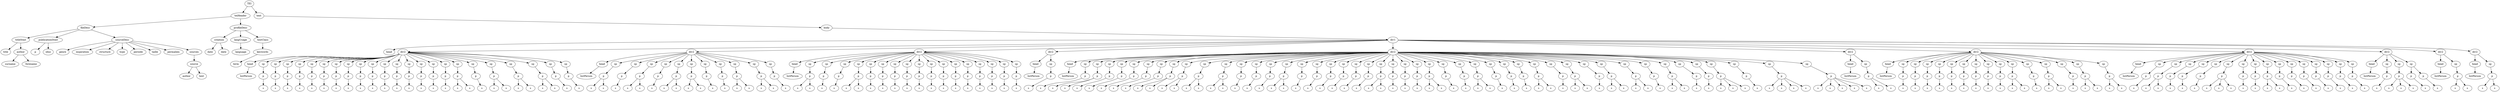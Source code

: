 digraph Tree {
	"t0" [label = "TEI"];
	"t1" [label = "teiHeader"];
	"t2" [label = "fileDesc"];
	"t3" [label = "titleStmt"];
	"t4" [label = "title"];
	"t5" [label = "author"];
	"t6" [label = "surname"];
	"t7" [label = "forename"];
	"t8" [label = "publicationStmt"];
	"t9" [label = "p"];
	"t10" [label = "idno"];
	"t11" [label = "sourceDesc"];
	"t12" [label = "genre"];
	"t13" [label = "inspiration"];
	"t14" [label = "structure"];
	"t15" [label = "type"];
	"t16" [label = "periode"];
	"t17" [label = "taille"];
	"t18" [label = "permalien"];
	"t19" [label = "sources"];
	"t20" [label = "source"];
	"t21" [label = "author"];
	"t22" [label = "text"];
	"t23" [label = "profileDesc"];
	"t24" [label = "creation"];
	"t25" [label = "date"];
	"t26" [label = "date"];
	"t27" [label = "langUsage"];
	"t28" [label = "language"];
	"t29" [label = "textClass"];
	"t30" [label = "keywords"];
	"t31" [label = "term"];
	"t32" [label = "text"];
	"t33" [label = "body"];
	"t34" [label = "div1"];
	"t35" [label = "head"];
	"t36" [label = "div2"];
	"t37" [label = "head"];
	"t38" [label = "listPerson"];
	"t39" [label = "sp"];
	"t40" [label = "p"];
	"t41" [label = "s"];
	"t42" [label = "sp"];
	"t43" [label = "p"];
	"t44" [label = "s"];
	"t45" [label = "sp"];
	"t46" [label = "p"];
	"t47" [label = "s"];
	"t48" [label = "sp"];
	"t49" [label = "p"];
	"t50" [label = "s"];
	"t51" [label = "sp"];
	"t52" [label = "p"];
	"t53" [label = "s"];
	"t54" [label = "sp"];
	"t55" [label = "p"];
	"t56" [label = "s"];
	"t57" [label = "sp"];
	"t58" [label = "p"];
	"t59" [label = "s"];
	"t60" [label = "sp"];
	"t61" [label = "p"];
	"t62" [label = "s"];
	"t63" [label = "sp"];
	"t64" [label = "p"];
	"t65" [label = "s"];
	"t66" [label = "sp"];
	"t67" [label = "p"];
	"t68" [label = "s"];
	"t69" [label = "sp"];
	"t70" [label = "p"];
	"t71" [label = "s"];
	"t72" [label = "sp"];
	"t73" [label = "p"];
	"t74" [label = "s"];
	"t75" [label = "sp"];
	"t76" [label = "p"];
	"t77" [label = "s"];
	"t78" [label = "sp"];
	"t79" [label = "p"];
	"t80" [label = "s"];
	"t81" [label = "sp"];
	"t82" [label = "p"];
	"t83" [label = "s"];
	"t84" [label = "sp"];
	"t85" [label = "p"];
	"t86" [label = "s"];
	"t87" [label = "sp"];
	"t88" [label = "p"];
	"t89" [label = "s"];
	"t90" [label = "s"];
	"t91" [label = "sp"];
	"t92" [label = "p"];
	"t93" [label = "s"];
	"t94" [label = "sp"];
	"t95" [label = "p"];
	"t96" [label = "s"];
	"t97" [label = "s"];
	"t98" [label = "sp"];
	"t99" [label = "p"];
	"t100" [label = "s"];
	"t101" [label = "s"];
	"t102" [label = "sp"];
	"t103" [label = "p"];
	"t104" [label = "s"];
	"t105" [label = "s"];
	"t106" [label = "sp"];
	"t107" [label = "p"];
	"t108" [label = "s"];
	"t109" [label = "sp"];
	"t110" [label = "p"];
	"t111" [label = "s"];
	"t112" [label = "div2"];
	"t113" [label = "head"];
	"t114" [label = "listPerson"];
	"t115" [label = "sp"];
	"t116" [label = "p"];
	"t117" [label = "s"];
	"t118" [label = "s"];
	"t119" [label = "sp"];
	"t120" [label = "p"];
	"t121" [label = "s"];
	"t122" [label = "sp"];
	"t123" [label = "p"];
	"t124" [label = "s"];
	"t125" [label = "s"];
	"t126" [label = "sp"];
	"t127" [label = "p"];
	"t128" [label = "s"];
	"t129" [label = "sp"];
	"t130" [label = "p"];
	"t131" [label = "s"];
	"t132" [label = "s"];
	"t133" [label = "sp"];
	"t134" [label = "p"];
	"t135" [label = "s"];
	"t136" [label = "s"];
	"t137" [label = "sp"];
	"t138" [label = "p"];
	"t139" [label = "s"];
	"t140" [label = "sp"];
	"t141" [label = "p"];
	"t142" [label = "s"];
	"t143" [label = "sp"];
	"t144" [label = "p"];
	"t145" [label = "s"];
	"t146" [label = "s"];
	"t147" [label = "sp"];
	"t148" [label = "p"];
	"t149" [label = "s"];
	"t150" [label = "s"];
	"t151" [label = "sp"];
	"t152" [label = "p"];
	"t153" [label = "s"];
	"t154" [label = "div2"];
	"t155" [label = "head"];
	"t156" [label = "listPerson"];
	"t157" [label = "sp"];
	"t158" [label = "p"];
	"t159" [label = "s"];
	"t160" [label = "s"];
	"t161" [label = "sp"];
	"t162" [label = "p"];
	"t163" [label = "s"];
	"t164" [label = "sp"];
	"t165" [label = "p"];
	"t166" [label = "s"];
	"t167" [label = "sp"];
	"t168" [label = "p"];
	"t169" [label = "s"];
	"t170" [label = "s"];
	"t171" [label = "sp"];
	"t172" [label = "p"];
	"t173" [label = "s"];
	"t174" [label = "sp"];
	"t175" [label = "p"];
	"t176" [label = "s"];
	"t177" [label = "sp"];
	"t178" [label = "p"];
	"t179" [label = "s"];
	"t180" [label = "sp"];
	"t181" [label = "p"];
	"t182" [label = "s"];
	"t183" [label = "sp"];
	"t184" [label = "p"];
	"t185" [label = "s"];
	"t186" [label = "sp"];
	"t187" [label = "p"];
	"t188" [label = "s"];
	"t189" [label = "sp"];
	"t190" [label = "p"];
	"t191" [label = "s"];
	"t192" [label = "sp"];
	"t193" [label = "p"];
	"t194" [label = "s"];
	"t195" [label = "sp"];
	"t196" [label = "p"];
	"t197" [label = "s"];
	"t198" [label = "sp"];
	"t199" [label = "p"];
	"t200" [label = "s"];
	"t201" [label = "sp"];
	"t202" [label = "p"];
	"t203" [label = "s"];
	"t204" [label = "sp"];
	"t205" [label = "p"];
	"t206" [label = "s"];
	"t207" [label = "sp"];
	"t208" [label = "p"];
	"t209" [label = "s"];
	"t210" [label = "div2"];
	"t211" [label = "head"];
	"t212" [label = "listPerson"];
	"t213" [label = "sp"];
	"t214" [label = "p"];
	"t215" [label = "s"];
	"t216" [label = "div2"];
	"t217" [label = "head"];
	"t218" [label = "listPerson"];
	"t219" [label = "sp"];
	"t220" [label = "p"];
	"t221" [label = "s"];
	"t222" [label = "sp"];
	"t223" [label = "p"];
	"t224" [label = "s"];
	"t225" [label = "s"];
	"t226" [label = "sp"];
	"t227" [label = "p"];
	"t228" [label = "s"];
	"t229" [label = "sp"];
	"t230" [label = "p"];
	"t231" [label = "s"];
	"t232" [label = "sp"];
	"t233" [label = "p"];
	"t234" [label = "s"];
	"t235" [label = "sp"];
	"t236" [label = "p"];
	"t237" [label = "s"];
	"t238" [label = "sp"];
	"t239" [label = "p"];
	"t240" [label = "s"];
	"t241" [label = "sp"];
	"t242" [label = "p"];
	"t243" [label = "s"];
	"t244" [label = "s"];
	"t245" [label = "sp"];
	"t246" [label = "p"];
	"t247" [label = "s"];
	"t248" [label = "s"];
	"t249" [label = "sp"];
	"t250" [label = "p"];
	"t251" [label = "s"];
	"t252" [label = "s"];
	"t253" [label = "sp"];
	"t254" [label = "p"];
	"t255" [label = "s"];
	"t256" [label = "s"];
	"t257" [label = "sp"];
	"t258" [label = "p"];
	"t259" [label = "s"];
	"t260" [label = "sp"];
	"t261" [label = "p"];
	"t262" [label = "s"];
	"t263" [label = "sp"];
	"t264" [label = "p"];
	"t265" [label = "s"];
	"t266" [label = "sp"];
	"t267" [label = "p"];
	"t268" [label = "s"];
	"t269" [label = "s"];
	"t270" [label = "sp"];
	"t271" [label = "p"];
	"t272" [label = "s"];
	"t273" [label = "sp"];
	"t274" [label = "p"];
	"t275" [label = "s"];
	"t276" [label = "sp"];
	"t277" [label = "p"];
	"t278" [label = "s"];
	"t279" [label = "sp"];
	"t280" [label = "p"];
	"t281" [label = "s"];
	"t282" [label = "sp"];
	"t283" [label = "p"];
	"t284" [label = "s"];
	"t285" [label = "sp"];
	"t286" [label = "p"];
	"t287" [label = "s"];
	"t288" [label = "sp"];
	"t289" [label = "p"];
	"t290" [label = "s"];
	"t291" [label = "s"];
	"t292" [label = "sp"];
	"t293" [label = "p"];
	"t294" [label = "s"];
	"t295" [label = "sp"];
	"t296" [label = "p"];
	"t297" [label = "s"];
	"t298" [label = "sp"];
	"t299" [label = "p"];
	"t300" [label = "s"];
	"t301" [label = "sp"];
	"t302" [label = "p"];
	"t303" [label = "s"];
	"t304" [label = "s"];
	"t305" [label = "sp"];
	"t306" [label = "p"];
	"t307" [label = "s"];
	"t308" [label = "sp"];
	"t309" [label = "p"];
	"t310" [label = "s"];
	"t311" [label = "sp"];
	"t312" [label = "p"];
	"t313" [label = "s"];
	"t314" [label = "s"];
	"t315" [label = "sp"];
	"t316" [label = "p"];
	"t317" [label = "s"];
	"t318" [label = "sp"];
	"t319" [label = "p"];
	"t320" [label = "s"];
	"t321" [label = "sp"];
	"t322" [label = "p"];
	"t323" [label = "s"];
	"t324" [label = "sp"];
	"t325" [label = "p"];
	"t326" [label = "s"];
	"t327" [label = "s"];
	"t328" [label = "sp"];
	"t329" [label = "p"];
	"t330" [label = "s"];
	"t331" [label = "sp"];
	"t332" [label = "p"];
	"t333" [label = "s"];
	"t334" [label = "s"];
	"t335" [label = "sp"];
	"t336" [label = "p"];
	"t337" [label = "s"];
	"t338" [label = "sp"];
	"t339" [label = "p"];
	"t340" [label = "s"];
	"t341" [label = "s"];
	"t342" [label = "sp"];
	"t343" [label = "p"];
	"t344" [label = "s"];
	"t345" [label = "s"];
	"t346" [label = "sp"];
	"t347" [label = "p"];
	"t348" [label = "s"];
	"t349" [label = "sp"];
	"t350" [label = "p"];
	"t351" [label = "s"];
	"t352" [label = "s"];
	"t353" [label = "sp"];
	"t354" [label = "p"];
	"t355" [label = "s"];
	"t356" [label = "sp"];
	"t357" [label = "p"];
	"t358" [label = "s"];
	"t359" [label = "sp"];
	"t360" [label = "p"];
	"t361" [label = "s"];
	"t362" [label = "s"];
	"t363" [label = "s"];
	"t364" [label = "sp"];
	"t365" [label = "p"];
	"t366" [label = "s"];
	"t367" [label = "sp"];
	"t368" [label = "p"];
	"t369" [label = "s"];
	"t370" [label = "s"];
	"t371" [label = "s"];
	"t372" [label = "s"];
	"t373" [label = "sp"];
	"t374" [label = "p"];
	"t375" [label = "s"];
	"t376" [label = "s"];
	"t377" [label = "s"];
	"t378" [label = "s"];
	"t379" [label = "s"];
	"t380" [label = "div2"];
	"t381" [label = "head"];
	"t382" [label = "listPerson"];
	"t383" [label = "sp"];
	"t384" [label = "p"];
	"t385" [label = "s"];
	"t386" [label = "s"];
	"t387" [label = "div2"];
	"t388" [label = "head"];
	"t389" [label = "listPerson"];
	"t390" [label = "sp"];
	"t391" [label = "p"];
	"t392" [label = "s"];
	"t393" [label = "sp"];
	"t394" [label = "p"];
	"t395" [label = "s"];
	"t396" [label = "sp"];
	"t397" [label = "p"];
	"t398" [label = "s"];
	"t399" [label = "sp"];
	"t400" [label = "p"];
	"t401" [label = "s"];
	"t402" [label = "sp"];
	"t403" [label = "p"];
	"t404" [label = "s"];
	"t405" [label = "sp"];
	"t406" [label = "p"];
	"t407" [label = "s"];
	"t408" [label = "sp"];
	"t409" [label = "p"];
	"t410" [label = "s"];
	"t411" [label = "sp"];
	"t412" [label = "p"];
	"t413" [label = "s"];
	"t414" [label = "sp"];
	"t415" [label = "p"];
	"t416" [label = "s"];
	"t417" [label = "sp"];
	"t418" [label = "p"];
	"t419" [label = "s"];
	"t420" [label = "s"];
	"t421" [label = "sp"];
	"t422" [label = "p"];
	"t423" [label = "s"];
	"t424" [label = "sp"];
	"t425" [label = "p"];
	"t426" [label = "s"];
	"t427" [label = "s"];
	"t428" [label = "sp"];
	"t429" [label = "p"];
	"t430" [label = "s"];
	"t431" [label = "sp"];
	"t432" [label = "p"];
	"t433" [label = "s"];
	"t434" [label = "s"];
	"t435" [label = "sp"];
	"t436" [label = "p"];
	"t437" [label = "s"];
	"t438" [label = "s"];
	"t439" [label = "div2"];
	"t440" [label = "head"];
	"t441" [label = "listPerson"];
	"t442" [label = "sp"];
	"t443" [label = "p"];
	"t444" [label = "s"];
	"t445" [label = "sp"];
	"t446" [label = "p"];
	"t447" [label = "s"];
	"t448" [label = "s"];
	"t449" [label = "sp"];
	"t450" [label = "p"];
	"t451" [label = "s"];
	"t452" [label = "sp"];
	"t453" [label = "p"];
	"t454" [label = "s"];
	"t455" [label = "sp"];
	"t456" [label = "p"];
	"t457" [label = "s"];
	"t458" [label = "sp"];
	"t459" [label = "p"];
	"t460" [label = "s"];
	"t461" [label = "s"];
	"t462" [label = "s"];
	"t463" [label = "sp"];
	"t464" [label = "p"];
	"t465" [label = "s"];
	"t466" [label = "sp"];
	"t467" [label = "p"];
	"t468" [label = "s"];
	"t469" [label = "sp"];
	"t470" [label = "p"];
	"t471" [label = "s"];
	"t472" [label = "s"];
	"t473" [label = "sp"];
	"t474" [label = "p"];
	"t475" [label = "s"];
	"t476" [label = "sp"];
	"t477" [label = "p"];
	"t478" [label = "s"];
	"t479" [label = "sp"];
	"t480" [label = "p"];
	"t481" [label = "s"];
	"t482" [label = "sp"];
	"t483" [label = "p"];
	"t484" [label = "s"];
	"t485" [label = "sp"];
	"t486" [label = "p"];
	"t487" [label = "s"];
	"t488" [label = "sp"];
	"t489" [label = "p"];
	"t490" [label = "s"];
	"t491" [label = "sp"];
	"t492" [label = "p"];
	"t493" [label = "s"];
	"t494" [label = "div2"];
	"t495" [label = "head"];
	"t496" [label = "listPerson"];
	"t497" [label = "sp"];
	"t498" [label = "p"];
	"t499" [label = "s"];
	"t500" [label = "sp"];
	"t501" [label = "p"];
	"t502" [label = "s"];
	"t503" [label = "s"];
	"t504" [label = "s"];
	"t505" [label = "sp"];
	"t506" [label = "p"];
	"t507" [label = "s"];
	"t508" [label = "p"];
	"t509" [label = "s"];
	"t510" [label = "div2"];
	"t511" [label = "head"];
	"t512" [label = "listPerson"];
	"t513" [label = "sp"];
	"t514" [label = "p"];
	"t515" [label = "s"];
	"t516" [label = "s"];
	"t517" [label = "div2"];
	"t518" [label = "head"];
	"t519" [label = "listPerson"];
	"t520" [label = "sp"];
	"t521" [label = "p"];
	"t522" [label = "s"];
	"t523" [label = "s"];
	"t0" -> "t1";
	"t1" -> "t2";
	"t2" -> "t3";
	"t3" -> "t4";
	"t3" -> "t5";
	"t5" -> "t6";
	"t5" -> "t7";
	"t2" -> "t8";
	"t8" -> "t9";
	"t8" -> "t10";
	"t2" -> "t11";
	"t11" -> "t12";
	"t11" -> "t13";
	"t11" -> "t14";
	"t11" -> "t15";
	"t11" -> "t16";
	"t11" -> "t17";
	"t11" -> "t18";
	"t11" -> "t19";
	"t19" -> "t20";
	"t20" -> "t21";
	"t20" -> "t22";
	"t1" -> "t23";
	"t23" -> "t24";
	"t24" -> "t25";
	"t24" -> "t26";
	"t23" -> "t27";
	"t27" -> "t28";
	"t23" -> "t29";
	"t29" -> "t30";
	"t30" -> "t31";
	"t0" -> "t32";
	"t32" -> "t33";
	"t33" -> "t34";
	"t34" -> "t35";
	"t34" -> "t36";
	"t36" -> "t37";
	"t37" -> "t38";
	"t36" -> "t39";
	"t39" -> "t40";
	"t40" -> "t41";
	"t36" -> "t42";
	"t42" -> "t43";
	"t43" -> "t44";
	"t36" -> "t45";
	"t45" -> "t46";
	"t46" -> "t47";
	"t36" -> "t48";
	"t48" -> "t49";
	"t49" -> "t50";
	"t36" -> "t51";
	"t51" -> "t52";
	"t52" -> "t53";
	"t36" -> "t54";
	"t54" -> "t55";
	"t55" -> "t56";
	"t36" -> "t57";
	"t57" -> "t58";
	"t58" -> "t59";
	"t36" -> "t60";
	"t60" -> "t61";
	"t61" -> "t62";
	"t36" -> "t63";
	"t63" -> "t64";
	"t64" -> "t65";
	"t36" -> "t66";
	"t66" -> "t67";
	"t67" -> "t68";
	"t36" -> "t69";
	"t69" -> "t70";
	"t70" -> "t71";
	"t36" -> "t72";
	"t72" -> "t73";
	"t73" -> "t74";
	"t36" -> "t75";
	"t75" -> "t76";
	"t76" -> "t77";
	"t36" -> "t78";
	"t78" -> "t79";
	"t79" -> "t80";
	"t36" -> "t81";
	"t81" -> "t82";
	"t82" -> "t83";
	"t36" -> "t84";
	"t84" -> "t85";
	"t85" -> "t86";
	"t36" -> "t87";
	"t87" -> "t88";
	"t88" -> "t89";
	"t88" -> "t90";
	"t36" -> "t91";
	"t91" -> "t92";
	"t92" -> "t93";
	"t36" -> "t94";
	"t94" -> "t95";
	"t95" -> "t96";
	"t95" -> "t97";
	"t36" -> "t98";
	"t98" -> "t99";
	"t99" -> "t100";
	"t99" -> "t101";
	"t36" -> "t102";
	"t102" -> "t103";
	"t103" -> "t104";
	"t103" -> "t105";
	"t36" -> "t106";
	"t106" -> "t107";
	"t107" -> "t108";
	"t36" -> "t109";
	"t109" -> "t110";
	"t110" -> "t111";
	"t34" -> "t112";
	"t112" -> "t113";
	"t113" -> "t114";
	"t112" -> "t115";
	"t115" -> "t116";
	"t116" -> "t117";
	"t116" -> "t118";
	"t112" -> "t119";
	"t119" -> "t120";
	"t120" -> "t121";
	"t112" -> "t122";
	"t122" -> "t123";
	"t123" -> "t124";
	"t123" -> "t125";
	"t112" -> "t126";
	"t126" -> "t127";
	"t127" -> "t128";
	"t112" -> "t129";
	"t129" -> "t130";
	"t130" -> "t131";
	"t130" -> "t132";
	"t112" -> "t133";
	"t133" -> "t134";
	"t134" -> "t135";
	"t134" -> "t136";
	"t112" -> "t137";
	"t137" -> "t138";
	"t138" -> "t139";
	"t112" -> "t140";
	"t140" -> "t141";
	"t141" -> "t142";
	"t112" -> "t143";
	"t143" -> "t144";
	"t144" -> "t145";
	"t144" -> "t146";
	"t112" -> "t147";
	"t147" -> "t148";
	"t148" -> "t149";
	"t148" -> "t150";
	"t112" -> "t151";
	"t151" -> "t152";
	"t152" -> "t153";
	"t34" -> "t154";
	"t154" -> "t155";
	"t155" -> "t156";
	"t154" -> "t157";
	"t157" -> "t158";
	"t158" -> "t159";
	"t158" -> "t160";
	"t154" -> "t161";
	"t161" -> "t162";
	"t162" -> "t163";
	"t154" -> "t164";
	"t164" -> "t165";
	"t165" -> "t166";
	"t154" -> "t167";
	"t167" -> "t168";
	"t168" -> "t169";
	"t168" -> "t170";
	"t154" -> "t171";
	"t171" -> "t172";
	"t172" -> "t173";
	"t154" -> "t174";
	"t174" -> "t175";
	"t175" -> "t176";
	"t154" -> "t177";
	"t177" -> "t178";
	"t178" -> "t179";
	"t154" -> "t180";
	"t180" -> "t181";
	"t181" -> "t182";
	"t154" -> "t183";
	"t183" -> "t184";
	"t184" -> "t185";
	"t154" -> "t186";
	"t186" -> "t187";
	"t187" -> "t188";
	"t154" -> "t189";
	"t189" -> "t190";
	"t190" -> "t191";
	"t154" -> "t192";
	"t192" -> "t193";
	"t193" -> "t194";
	"t154" -> "t195";
	"t195" -> "t196";
	"t196" -> "t197";
	"t154" -> "t198";
	"t198" -> "t199";
	"t199" -> "t200";
	"t154" -> "t201";
	"t201" -> "t202";
	"t202" -> "t203";
	"t154" -> "t204";
	"t204" -> "t205";
	"t205" -> "t206";
	"t154" -> "t207";
	"t207" -> "t208";
	"t208" -> "t209";
	"t34" -> "t210";
	"t210" -> "t211";
	"t211" -> "t212";
	"t210" -> "t213";
	"t213" -> "t214";
	"t214" -> "t215";
	"t34" -> "t216";
	"t216" -> "t217";
	"t217" -> "t218";
	"t216" -> "t219";
	"t219" -> "t220";
	"t220" -> "t221";
	"t216" -> "t222";
	"t222" -> "t223";
	"t223" -> "t224";
	"t223" -> "t225";
	"t216" -> "t226";
	"t226" -> "t227";
	"t227" -> "t228";
	"t216" -> "t229";
	"t229" -> "t230";
	"t230" -> "t231";
	"t216" -> "t232";
	"t232" -> "t233";
	"t233" -> "t234";
	"t216" -> "t235";
	"t235" -> "t236";
	"t236" -> "t237";
	"t216" -> "t238";
	"t238" -> "t239";
	"t239" -> "t240";
	"t216" -> "t241";
	"t241" -> "t242";
	"t242" -> "t243";
	"t242" -> "t244";
	"t216" -> "t245";
	"t245" -> "t246";
	"t246" -> "t247";
	"t246" -> "t248";
	"t216" -> "t249";
	"t249" -> "t250";
	"t250" -> "t251";
	"t250" -> "t252";
	"t216" -> "t253";
	"t253" -> "t254";
	"t254" -> "t255";
	"t254" -> "t256";
	"t216" -> "t257";
	"t257" -> "t258";
	"t258" -> "t259";
	"t216" -> "t260";
	"t260" -> "t261";
	"t261" -> "t262";
	"t216" -> "t263";
	"t263" -> "t264";
	"t264" -> "t265";
	"t216" -> "t266";
	"t266" -> "t267";
	"t267" -> "t268";
	"t267" -> "t269";
	"t216" -> "t270";
	"t270" -> "t271";
	"t271" -> "t272";
	"t216" -> "t273";
	"t273" -> "t274";
	"t274" -> "t275";
	"t216" -> "t276";
	"t276" -> "t277";
	"t277" -> "t278";
	"t216" -> "t279";
	"t279" -> "t280";
	"t280" -> "t281";
	"t216" -> "t282";
	"t282" -> "t283";
	"t283" -> "t284";
	"t216" -> "t285";
	"t285" -> "t286";
	"t286" -> "t287";
	"t216" -> "t288";
	"t288" -> "t289";
	"t289" -> "t290";
	"t289" -> "t291";
	"t216" -> "t292";
	"t292" -> "t293";
	"t293" -> "t294";
	"t216" -> "t295";
	"t295" -> "t296";
	"t296" -> "t297";
	"t216" -> "t298";
	"t298" -> "t299";
	"t299" -> "t300";
	"t216" -> "t301";
	"t301" -> "t302";
	"t302" -> "t303";
	"t302" -> "t304";
	"t216" -> "t305";
	"t305" -> "t306";
	"t306" -> "t307";
	"t216" -> "t308";
	"t308" -> "t309";
	"t309" -> "t310";
	"t216" -> "t311";
	"t311" -> "t312";
	"t312" -> "t313";
	"t312" -> "t314";
	"t216" -> "t315";
	"t315" -> "t316";
	"t316" -> "t317";
	"t216" -> "t318";
	"t318" -> "t319";
	"t319" -> "t320";
	"t216" -> "t321";
	"t321" -> "t322";
	"t322" -> "t323";
	"t216" -> "t324";
	"t324" -> "t325";
	"t325" -> "t326";
	"t325" -> "t327";
	"t216" -> "t328";
	"t328" -> "t329";
	"t329" -> "t330";
	"t216" -> "t331";
	"t331" -> "t332";
	"t332" -> "t333";
	"t332" -> "t334";
	"t216" -> "t335";
	"t335" -> "t336";
	"t336" -> "t337";
	"t216" -> "t338";
	"t338" -> "t339";
	"t339" -> "t340";
	"t339" -> "t341";
	"t216" -> "t342";
	"t342" -> "t343";
	"t343" -> "t344";
	"t343" -> "t345";
	"t216" -> "t346";
	"t346" -> "t347";
	"t347" -> "t348";
	"t216" -> "t349";
	"t349" -> "t350";
	"t350" -> "t351";
	"t350" -> "t352";
	"t216" -> "t353";
	"t353" -> "t354";
	"t354" -> "t355";
	"t216" -> "t356";
	"t356" -> "t357";
	"t357" -> "t358";
	"t216" -> "t359";
	"t359" -> "t360";
	"t360" -> "t361";
	"t360" -> "t362";
	"t360" -> "t363";
	"t216" -> "t364";
	"t364" -> "t365";
	"t365" -> "t366";
	"t216" -> "t367";
	"t367" -> "t368";
	"t368" -> "t369";
	"t368" -> "t370";
	"t368" -> "t371";
	"t368" -> "t372";
	"t216" -> "t373";
	"t373" -> "t374";
	"t374" -> "t375";
	"t374" -> "t376";
	"t374" -> "t377";
	"t374" -> "t378";
	"t374" -> "t379";
	"t34" -> "t380";
	"t380" -> "t381";
	"t381" -> "t382";
	"t380" -> "t383";
	"t383" -> "t384";
	"t384" -> "t385";
	"t384" -> "t386";
	"t34" -> "t387";
	"t387" -> "t388";
	"t388" -> "t389";
	"t387" -> "t390";
	"t390" -> "t391";
	"t391" -> "t392";
	"t387" -> "t393";
	"t393" -> "t394";
	"t394" -> "t395";
	"t387" -> "t396";
	"t396" -> "t397";
	"t397" -> "t398";
	"t387" -> "t399";
	"t399" -> "t400";
	"t400" -> "t401";
	"t387" -> "t402";
	"t402" -> "t403";
	"t403" -> "t404";
	"t387" -> "t405";
	"t405" -> "t406";
	"t406" -> "t407";
	"t387" -> "t408";
	"t408" -> "t409";
	"t409" -> "t410";
	"t387" -> "t411";
	"t411" -> "t412";
	"t412" -> "t413";
	"t387" -> "t414";
	"t414" -> "t415";
	"t415" -> "t416";
	"t387" -> "t417";
	"t417" -> "t418";
	"t418" -> "t419";
	"t418" -> "t420";
	"t387" -> "t421";
	"t421" -> "t422";
	"t422" -> "t423";
	"t387" -> "t424";
	"t424" -> "t425";
	"t425" -> "t426";
	"t425" -> "t427";
	"t387" -> "t428";
	"t428" -> "t429";
	"t429" -> "t430";
	"t387" -> "t431";
	"t431" -> "t432";
	"t432" -> "t433";
	"t432" -> "t434";
	"t387" -> "t435";
	"t435" -> "t436";
	"t436" -> "t437";
	"t436" -> "t438";
	"t34" -> "t439";
	"t439" -> "t440";
	"t440" -> "t441";
	"t439" -> "t442";
	"t442" -> "t443";
	"t443" -> "t444";
	"t439" -> "t445";
	"t445" -> "t446";
	"t446" -> "t447";
	"t446" -> "t448";
	"t439" -> "t449";
	"t449" -> "t450";
	"t450" -> "t451";
	"t439" -> "t452";
	"t452" -> "t453";
	"t453" -> "t454";
	"t439" -> "t455";
	"t455" -> "t456";
	"t456" -> "t457";
	"t439" -> "t458";
	"t458" -> "t459";
	"t459" -> "t460";
	"t459" -> "t461";
	"t459" -> "t462";
	"t439" -> "t463";
	"t463" -> "t464";
	"t464" -> "t465";
	"t439" -> "t466";
	"t466" -> "t467";
	"t467" -> "t468";
	"t439" -> "t469";
	"t469" -> "t470";
	"t470" -> "t471";
	"t470" -> "t472";
	"t439" -> "t473";
	"t473" -> "t474";
	"t474" -> "t475";
	"t439" -> "t476";
	"t476" -> "t477";
	"t477" -> "t478";
	"t439" -> "t479";
	"t479" -> "t480";
	"t480" -> "t481";
	"t439" -> "t482";
	"t482" -> "t483";
	"t483" -> "t484";
	"t439" -> "t485";
	"t485" -> "t486";
	"t486" -> "t487";
	"t439" -> "t488";
	"t488" -> "t489";
	"t489" -> "t490";
	"t439" -> "t491";
	"t491" -> "t492";
	"t492" -> "t493";
	"t34" -> "t494";
	"t494" -> "t495";
	"t495" -> "t496";
	"t494" -> "t497";
	"t497" -> "t498";
	"t498" -> "t499";
	"t494" -> "t500";
	"t500" -> "t501";
	"t501" -> "t502";
	"t501" -> "t503";
	"t501" -> "t504";
	"t494" -> "t505";
	"t505" -> "t506";
	"t506" -> "t507";
	"t505" -> "t508";
	"t508" -> "t509";
	"t34" -> "t510";
	"t510" -> "t511";
	"t511" -> "t512";
	"t510" -> "t513";
	"t513" -> "t514";
	"t514" -> "t515";
	"t514" -> "t516";
	"t34" -> "t517";
	"t517" -> "t518";
	"t518" -> "t519";
	"t517" -> "t520";
	"t520" -> "t521";
	"t521" -> "t522";
	"t521" -> "t523";
}
